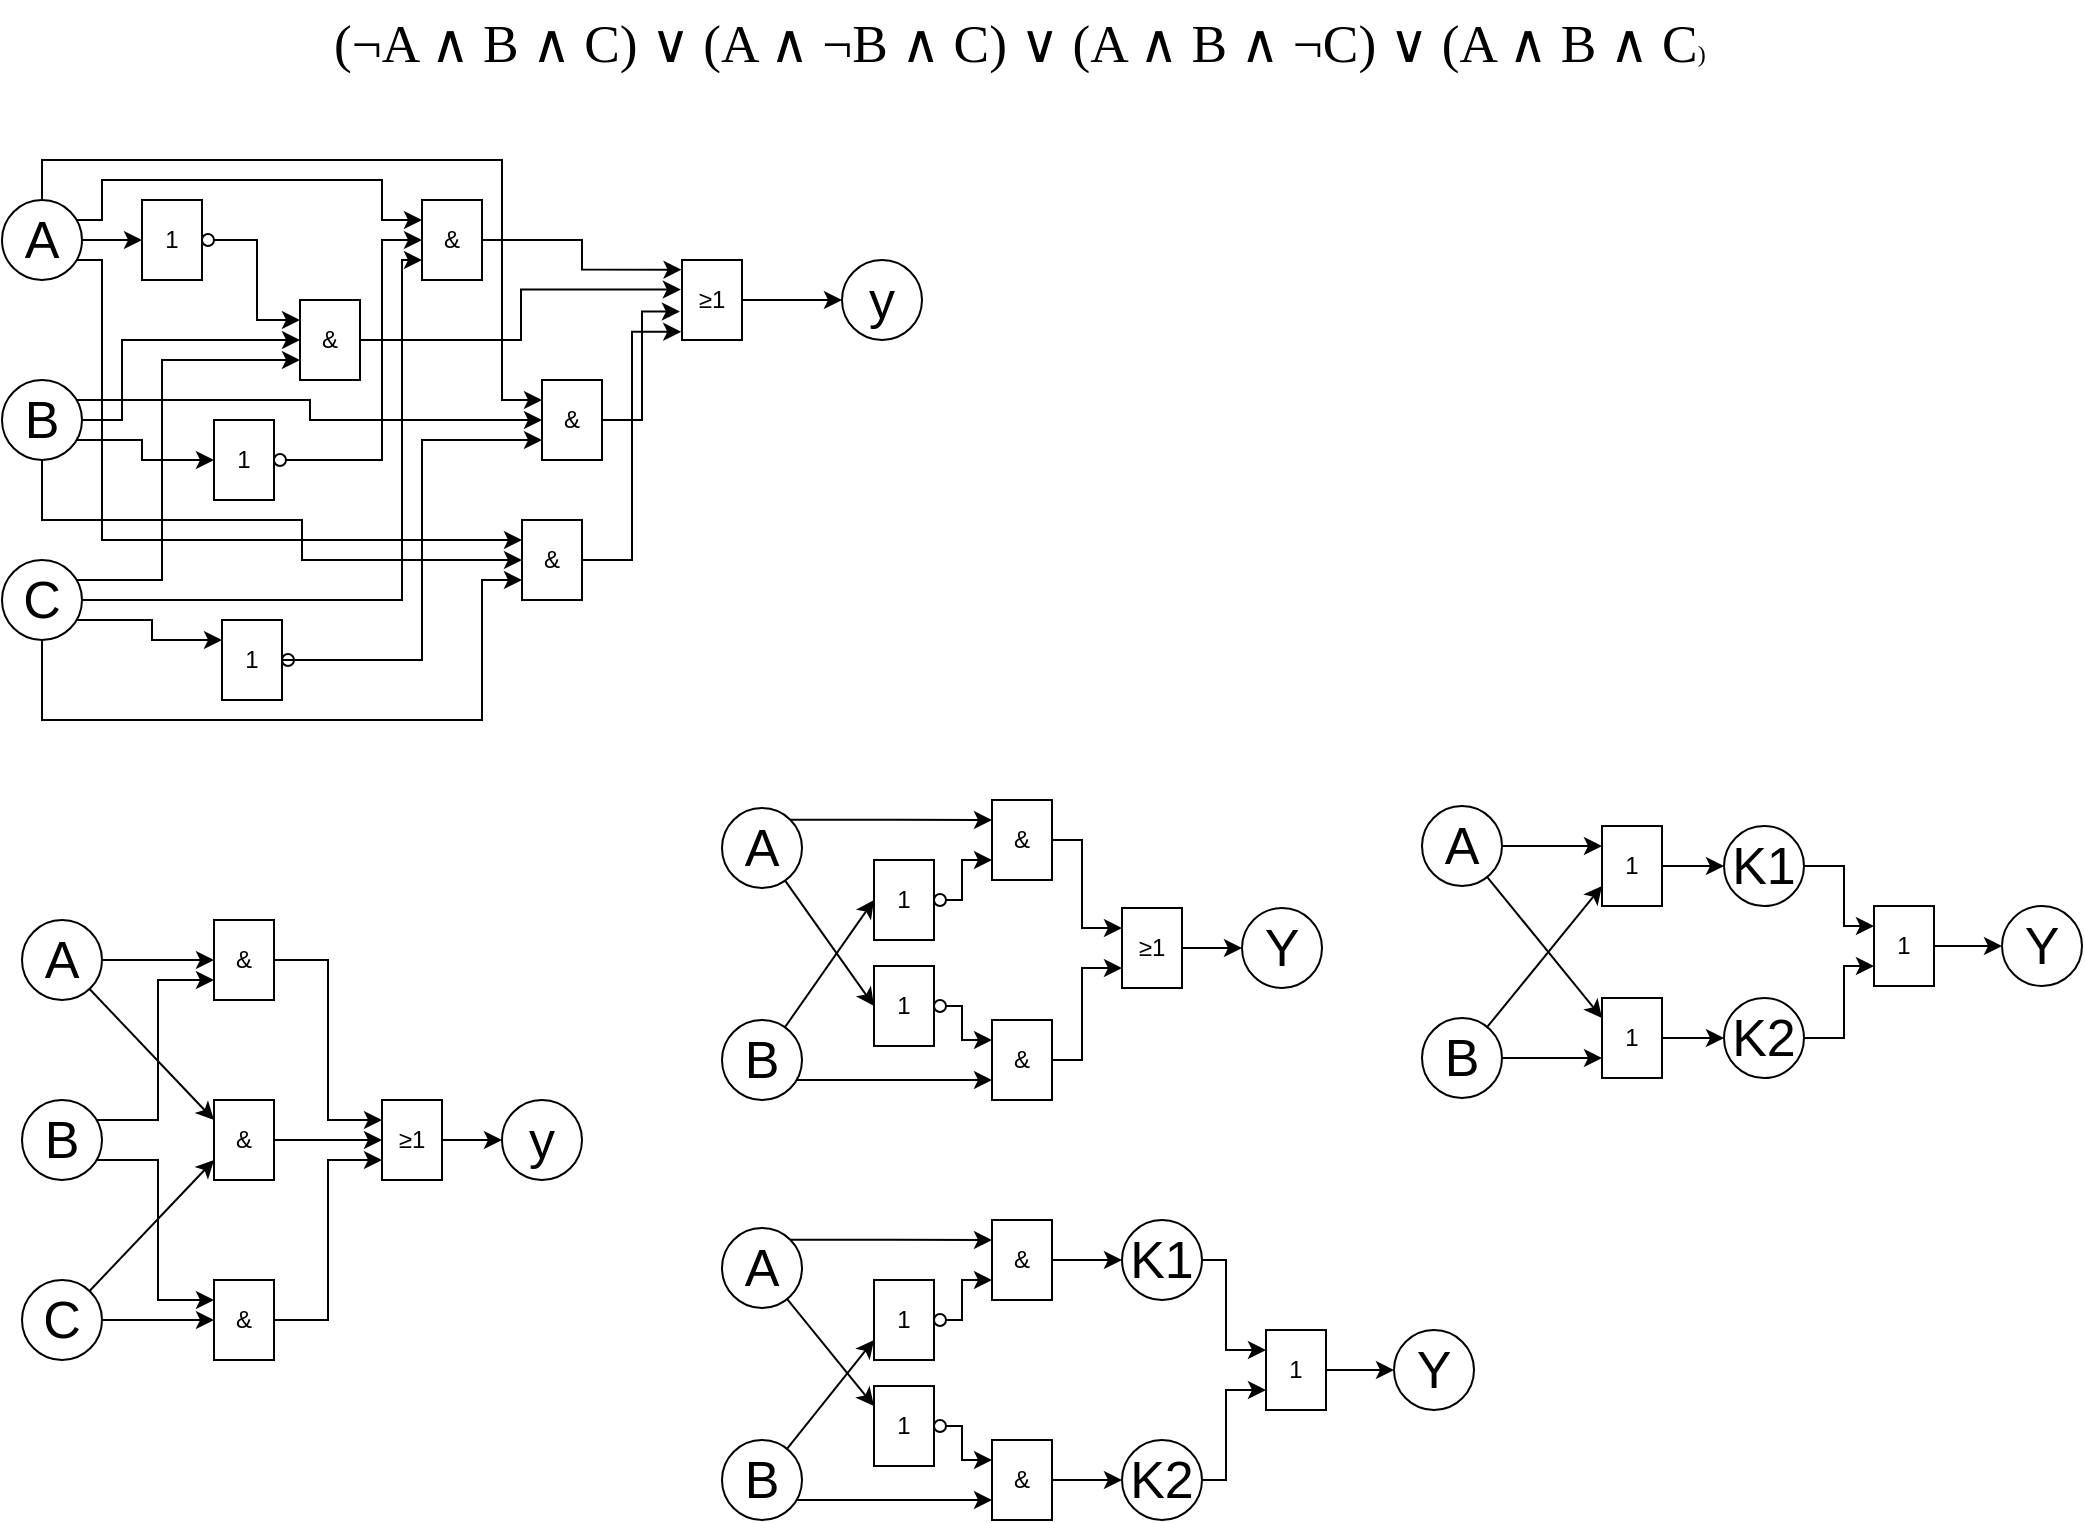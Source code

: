 <mxfile version="28.2.0">
  <diagram name="Seite-1" id="2gFYQ4MArk5PSCBcjxSI">
    <mxGraphModel dx="1253" dy="1586" grid="1" gridSize="10" guides="1" tooltips="1" connect="1" arrows="1" fold="1" page="1" pageScale="1" pageWidth="827" pageHeight="1169" math="0" shadow="0">
      <root>
        <mxCell id="0" />
        <mxCell id="1" parent="0" />
        <mxCell id="JOxrYH9VMVZD62wawOk7-1" value="&lt;p style=&quot;language:de;line-height:90%;margin-top:7.5pt;margin-bottom:0pt;&amp;lt;br/&amp;gt;margin-left:0in;text-indent:0in;text-align:center;direction:ltr;unicode-bidi:&amp;lt;br/&amp;gt;embed;mso-line-break-override:none;word-break:normal;punctuation-wrap:hanging&quot;&gt;&lt;span style=&quot;font-size:20.0pt;font-family:Calibri;mso-ascii-font-family:Calibri;&amp;lt;br/&amp;gt;mso-fareast-font-family:+mn-ea;mso-bidi-font-family:+mn-cs;mso-ascii-theme-font:&amp;lt;br/&amp;gt;minor-latin;mso-fareast-theme-font:minor-fareast;mso-bidi-theme-font:minor-bidi;&amp;lt;br/&amp;gt;color:black;mso-color-index:1;mso-font-kerning:12.0pt;language:de;font-weight:&amp;lt;br/&amp;gt;normal;mso-style-textfill-type:solid;mso-style-textfill-fill-themecolor:text1;&amp;lt;br/&amp;gt;mso-style-textfill-fill-color:black;mso-style-textfill-fill-alpha:100.0%&quot;&gt;(¬A ∧ B ∧ C) ∨ (A ∧ ¬B ∧ C) ∨ (A ∧ B ∧ ¬C) ∨ (A ∧ B ∧ C&lt;/span&gt;&lt;span style=&quot;font-family: Calibri; color: black; font-weight: normal;&quot;&gt;)&lt;/span&gt;&lt;/p&gt;" style="text;whiteSpace=wrap;html=1;" vertex="1" parent="1">
          <mxGeometry x="414" y="10" width="860" height="80" as="geometry" />
        </mxCell>
        <mxCell id="JOxrYH9VMVZD62wawOk7-15" style="edgeStyle=orthogonalEdgeStyle;rounded=0;orthogonalLoop=1;jettySize=auto;html=1;entryX=0;entryY=0.25;entryDx=0;entryDy=0;exitX=1;exitY=0.5;exitDx=0;exitDy=0;" edge="1" parent="1" source="JOxrYH9VMVZD62wawOk7-30" target="JOxrYH9VMVZD62wawOk7-10">
          <mxGeometry relative="1" as="geometry">
            <mxPoint x="366" y="160" as="sourcePoint" />
          </mxGeometry>
        </mxCell>
        <mxCell id="JOxrYH9VMVZD62wawOk7-55" style="edgeStyle=orthogonalEdgeStyle;rounded=0;orthogonalLoop=1;jettySize=auto;html=1;entryX=-0.008;entryY=0.121;entryDx=0;entryDy=0;entryPerimeter=0;" edge="1" parent="1" source="JOxrYH9VMVZD62wawOk7-17" target="JOxrYH9VMVZD62wawOk7-54">
          <mxGeometry relative="1" as="geometry" />
        </mxCell>
        <mxCell id="JOxrYH9VMVZD62wawOk7-17" value="&amp;amp;" style="rounded=0;whiteSpace=wrap;html=1;" vertex="1" parent="1">
          <mxGeometry x="460" y="110" width="30" height="40" as="geometry" />
        </mxCell>
        <mxCell id="JOxrYH9VMVZD62wawOk7-36" style="edgeStyle=orthogonalEdgeStyle;rounded=0;orthogonalLoop=1;jettySize=auto;html=1;entryX=0;entryY=0.5;entryDx=0;entryDy=0;" edge="1" parent="1" source="JOxrYH9VMVZD62wawOk7-25" target="JOxrYH9VMVZD62wawOk7-29">
          <mxGeometry relative="1" as="geometry" />
        </mxCell>
        <mxCell id="JOxrYH9VMVZD62wawOk7-37" style="edgeStyle=orthogonalEdgeStyle;rounded=0;orthogonalLoop=1;jettySize=auto;html=1;entryX=0;entryY=0.25;entryDx=0;entryDy=0;" edge="1" parent="1" source="JOxrYH9VMVZD62wawOk7-25" target="JOxrYH9VMVZD62wawOk7-17">
          <mxGeometry relative="1" as="geometry">
            <Array as="points">
              <mxPoint x="300" y="120" />
              <mxPoint x="300" y="100" />
              <mxPoint x="440" y="100" />
              <mxPoint x="440" y="120" />
            </Array>
          </mxGeometry>
        </mxCell>
        <mxCell id="JOxrYH9VMVZD62wawOk7-48" style="edgeStyle=orthogonalEdgeStyle;rounded=0;orthogonalLoop=1;jettySize=auto;html=1;entryX=0;entryY=0.25;entryDx=0;entryDy=0;" edge="1" parent="1" source="JOxrYH9VMVZD62wawOk7-25" target="JOxrYH9VMVZD62wawOk7-45">
          <mxGeometry relative="1" as="geometry">
            <Array as="points">
              <mxPoint x="270" y="90" />
              <mxPoint x="500" y="90" />
              <mxPoint x="500" y="210" />
            </Array>
          </mxGeometry>
        </mxCell>
        <mxCell id="JOxrYH9VMVZD62wawOk7-51" style="edgeStyle=orthogonalEdgeStyle;rounded=0;orthogonalLoop=1;jettySize=auto;html=1;entryX=0;entryY=0.25;entryDx=0;entryDy=0;" edge="1" parent="1" source="JOxrYH9VMVZD62wawOk7-25" target="JOxrYH9VMVZD62wawOk7-50">
          <mxGeometry relative="1" as="geometry">
            <Array as="points">
              <mxPoint x="300" y="140" />
              <mxPoint x="300" y="280" />
            </Array>
          </mxGeometry>
        </mxCell>
        <mxCell id="JOxrYH9VMVZD62wawOk7-25" value="A" style="ellipse;whiteSpace=wrap;html=1;aspect=fixed;fontSize=26;" vertex="1" parent="1">
          <mxGeometry x="250" y="110" width="40" height="40" as="geometry" />
        </mxCell>
        <mxCell id="JOxrYH9VMVZD62wawOk7-26" value="" style="edgeStyle=orthogonalEdgeStyle;rounded=0;orthogonalLoop=1;jettySize=auto;html=1;entryX=0;entryY=0.5;entryDx=0;entryDy=0;exitX=1;exitY=0.5;exitDx=0;exitDy=0;" edge="1" parent="1" source="JOxrYH9VMVZD62wawOk7-27" target="JOxrYH9VMVZD62wawOk7-10">
          <mxGeometry relative="1" as="geometry">
            <mxPoint x="320" y="260" as="sourcePoint" />
            <mxPoint x="480" y="170" as="targetPoint" />
            <Array as="points">
              <mxPoint x="310" y="220" />
              <mxPoint x="310" y="180" />
            </Array>
          </mxGeometry>
        </mxCell>
        <mxCell id="JOxrYH9VMVZD62wawOk7-57" style="edgeStyle=orthogonalEdgeStyle;rounded=0;orthogonalLoop=1;jettySize=auto;html=1;entryX=-0.019;entryY=0.369;entryDx=0;entryDy=0;entryPerimeter=0;" edge="1" parent="1" source="JOxrYH9VMVZD62wawOk7-10" target="JOxrYH9VMVZD62wawOk7-54">
          <mxGeometry relative="1" as="geometry" />
        </mxCell>
        <mxCell id="JOxrYH9VMVZD62wawOk7-10" value="&amp;amp;" style="rounded=0;whiteSpace=wrap;html=1;" vertex="1" parent="1">
          <mxGeometry x="399" y="160" width="30" height="40" as="geometry" />
        </mxCell>
        <mxCell id="JOxrYH9VMVZD62wawOk7-35" style="edgeStyle=orthogonalEdgeStyle;rounded=0;orthogonalLoop=1;jettySize=auto;html=1;entryX=0;entryY=0.5;entryDx=0;entryDy=0;" edge="1" parent="1" source="JOxrYH9VMVZD62wawOk7-27" target="JOxrYH9VMVZD62wawOk7-22">
          <mxGeometry relative="1" as="geometry">
            <Array as="points">
              <mxPoint x="320" y="230" />
              <mxPoint x="320" y="240" />
            </Array>
          </mxGeometry>
        </mxCell>
        <mxCell id="JOxrYH9VMVZD62wawOk7-27" value="B" style="ellipse;whiteSpace=wrap;html=1;aspect=fixed;fontSize=26;" vertex="1" parent="1">
          <mxGeometry x="250" y="200" width="40" height="40" as="geometry" />
        </mxCell>
        <mxCell id="JOxrYH9VMVZD62wawOk7-33" style="edgeStyle=orthogonalEdgeStyle;rounded=0;orthogonalLoop=1;jettySize=auto;html=1;entryX=0;entryY=0.75;entryDx=0;entryDy=0;" edge="1" parent="1" source="JOxrYH9VMVZD62wawOk7-28" target="JOxrYH9VMVZD62wawOk7-10">
          <mxGeometry relative="1" as="geometry">
            <Array as="points">
              <mxPoint x="330" y="300" />
              <mxPoint x="330" y="190" />
            </Array>
          </mxGeometry>
        </mxCell>
        <mxCell id="JOxrYH9VMVZD62wawOk7-39" style="edgeStyle=orthogonalEdgeStyle;rounded=0;orthogonalLoop=1;jettySize=auto;html=1;entryX=0;entryY=0.75;entryDx=0;entryDy=0;" edge="1" parent="1" source="JOxrYH9VMVZD62wawOk7-28" target="JOxrYH9VMVZD62wawOk7-17">
          <mxGeometry relative="1" as="geometry">
            <Array as="points">
              <mxPoint x="450" y="310" />
              <mxPoint x="450" y="140" />
            </Array>
          </mxGeometry>
        </mxCell>
        <mxCell id="JOxrYH9VMVZD62wawOk7-43" style="edgeStyle=orthogonalEdgeStyle;rounded=0;orthogonalLoop=1;jettySize=auto;html=1;entryX=0;entryY=0.25;entryDx=0;entryDy=0;" edge="1" parent="1" source="JOxrYH9VMVZD62wawOk7-28" target="JOxrYH9VMVZD62wawOk7-41">
          <mxGeometry relative="1" as="geometry">
            <Array as="points">
              <mxPoint x="325" y="320" />
              <mxPoint x="325" y="330" />
            </Array>
          </mxGeometry>
        </mxCell>
        <mxCell id="JOxrYH9VMVZD62wawOk7-28" value="C" style="ellipse;whiteSpace=wrap;html=1;aspect=fixed;fontSize=26;" vertex="1" parent="1">
          <mxGeometry x="250" y="290" width="40" height="40" as="geometry" />
        </mxCell>
        <mxCell id="JOxrYH9VMVZD62wawOk7-31" value="" style="group" vertex="1" connectable="0" parent="1">
          <mxGeometry x="320" y="110" width="36" height="40" as="geometry" />
        </mxCell>
        <mxCell id="JOxrYH9VMVZD62wawOk7-29" value="1" style="rounded=0;whiteSpace=wrap;html=1;" vertex="1" parent="JOxrYH9VMVZD62wawOk7-31">
          <mxGeometry width="30" height="40" as="geometry" />
        </mxCell>
        <mxCell id="JOxrYH9VMVZD62wawOk7-30" value="" style="ellipse;whiteSpace=wrap;html=1;aspect=fixed;" vertex="1" parent="JOxrYH9VMVZD62wawOk7-31">
          <mxGeometry x="30" y="17" width="6" height="6" as="geometry" />
        </mxCell>
        <mxCell id="JOxrYH9VMVZD62wawOk7-32" value="" style="group" vertex="1" connectable="0" parent="1">
          <mxGeometry x="356" y="220" width="36" height="40" as="geometry" />
        </mxCell>
        <mxCell id="JOxrYH9VMVZD62wawOk7-22" value="1" style="rounded=0;whiteSpace=wrap;html=1;" vertex="1" parent="JOxrYH9VMVZD62wawOk7-32">
          <mxGeometry width="30" height="40" as="geometry" />
        </mxCell>
        <mxCell id="JOxrYH9VMVZD62wawOk7-23" value="" style="ellipse;whiteSpace=wrap;html=1;aspect=fixed;" vertex="1" parent="JOxrYH9VMVZD62wawOk7-32">
          <mxGeometry x="30" y="17" width="6" height="6" as="geometry" />
        </mxCell>
        <mxCell id="JOxrYH9VMVZD62wawOk7-38" style="edgeStyle=orthogonalEdgeStyle;rounded=0;orthogonalLoop=1;jettySize=auto;html=1;entryX=0;entryY=0.5;entryDx=0;entryDy=0;" edge="1" parent="1" source="JOxrYH9VMVZD62wawOk7-23" target="JOxrYH9VMVZD62wawOk7-17">
          <mxGeometry relative="1" as="geometry">
            <Array as="points">
              <mxPoint x="440" y="240" />
              <mxPoint x="440" y="130" />
            </Array>
          </mxGeometry>
        </mxCell>
        <mxCell id="JOxrYH9VMVZD62wawOk7-40" value="" style="group" vertex="1" connectable="0" parent="1">
          <mxGeometry x="360" y="320" width="36" height="40" as="geometry" />
        </mxCell>
        <mxCell id="JOxrYH9VMVZD62wawOk7-41" value="1" style="rounded=0;whiteSpace=wrap;html=1;" vertex="1" parent="JOxrYH9VMVZD62wawOk7-40">
          <mxGeometry width="30" height="40" as="geometry" />
        </mxCell>
        <mxCell id="JOxrYH9VMVZD62wawOk7-42" value="" style="ellipse;whiteSpace=wrap;html=1;aspect=fixed;" vertex="1" parent="JOxrYH9VMVZD62wawOk7-40">
          <mxGeometry x="30" y="17" width="6" height="6" as="geometry" />
        </mxCell>
        <mxCell id="JOxrYH9VMVZD62wawOk7-56" style="edgeStyle=orthogonalEdgeStyle;rounded=0;orthogonalLoop=1;jettySize=auto;html=1;entryX=-0.035;entryY=0.645;entryDx=0;entryDy=0;entryPerimeter=0;" edge="1" parent="1" source="JOxrYH9VMVZD62wawOk7-45" target="JOxrYH9VMVZD62wawOk7-54">
          <mxGeometry relative="1" as="geometry" />
        </mxCell>
        <mxCell id="JOxrYH9VMVZD62wawOk7-45" value="&amp;amp;" style="rounded=0;whiteSpace=wrap;html=1;" vertex="1" parent="1">
          <mxGeometry x="520" y="200" width="30" height="40" as="geometry" />
        </mxCell>
        <mxCell id="JOxrYH9VMVZD62wawOk7-46" style="edgeStyle=orthogonalEdgeStyle;rounded=0;orthogonalLoop=1;jettySize=auto;html=1;entryX=0;entryY=0.75;entryDx=0;entryDy=0;" edge="1" parent="1" source="JOxrYH9VMVZD62wawOk7-41" target="JOxrYH9VMVZD62wawOk7-45">
          <mxGeometry relative="1" as="geometry">
            <Array as="points">
              <mxPoint x="460" y="340" />
              <mxPoint x="460" y="230" />
            </Array>
          </mxGeometry>
        </mxCell>
        <mxCell id="JOxrYH9VMVZD62wawOk7-49" style="edgeStyle=orthogonalEdgeStyle;rounded=0;orthogonalLoop=1;jettySize=auto;html=1;entryX=0;entryY=0.5;entryDx=0;entryDy=0;" edge="1" parent="1" source="JOxrYH9VMVZD62wawOk7-27" target="JOxrYH9VMVZD62wawOk7-45">
          <mxGeometry relative="1" as="geometry">
            <Array as="points">
              <mxPoint x="404" y="210" />
              <mxPoint x="404" y="220" />
            </Array>
          </mxGeometry>
        </mxCell>
        <mxCell id="JOxrYH9VMVZD62wawOk7-50" value="&amp;amp;" style="rounded=0;whiteSpace=wrap;html=1;" vertex="1" parent="1">
          <mxGeometry x="510" y="270" width="30" height="40" as="geometry" />
        </mxCell>
        <mxCell id="JOxrYH9VMVZD62wawOk7-52" style="edgeStyle=orthogonalEdgeStyle;rounded=0;orthogonalLoop=1;jettySize=auto;html=1;entryX=0;entryY=0.5;entryDx=0;entryDy=0;" edge="1" parent="1" source="JOxrYH9VMVZD62wawOk7-27" target="JOxrYH9VMVZD62wawOk7-50">
          <mxGeometry relative="1" as="geometry">
            <Array as="points">
              <mxPoint x="270" y="270" />
              <mxPoint x="400" y="270" />
              <mxPoint x="400" y="290" />
            </Array>
          </mxGeometry>
        </mxCell>
        <mxCell id="JOxrYH9VMVZD62wawOk7-53" style="edgeStyle=orthogonalEdgeStyle;rounded=0;orthogonalLoop=1;jettySize=auto;html=1;entryX=0;entryY=0.75;entryDx=0;entryDy=0;" edge="1" parent="1" source="JOxrYH9VMVZD62wawOk7-28" target="JOxrYH9VMVZD62wawOk7-50">
          <mxGeometry relative="1" as="geometry">
            <mxPoint x="480" y="300" as="targetPoint" />
            <Array as="points">
              <mxPoint x="270" y="370" />
              <mxPoint x="490" y="370" />
              <mxPoint x="490" y="300" />
            </Array>
          </mxGeometry>
        </mxCell>
        <mxCell id="JOxrYH9VMVZD62wawOk7-60" style="edgeStyle=orthogonalEdgeStyle;rounded=0;orthogonalLoop=1;jettySize=auto;html=1;entryX=0;entryY=0.5;entryDx=0;entryDy=0;" edge="1" parent="1" source="JOxrYH9VMVZD62wawOk7-54" target="JOxrYH9VMVZD62wawOk7-59">
          <mxGeometry relative="1" as="geometry" />
        </mxCell>
        <mxCell id="JOxrYH9VMVZD62wawOk7-54" value="&lt;font face=&quot;Helvetica&quot;&gt;&lt;font&gt;&lt;span style=&quot;color: black; font-weight: normal;&quot;&gt;≥1&lt;/span&gt;&lt;/font&gt;&lt;/font&gt;" style="rounded=0;whiteSpace=wrap;html=1;" vertex="1" parent="1">
          <mxGeometry x="590" y="140" width="30" height="40" as="geometry" />
        </mxCell>
        <mxCell id="JOxrYH9VMVZD62wawOk7-58" style="edgeStyle=orthogonalEdgeStyle;rounded=0;orthogonalLoop=1;jettySize=auto;html=1;entryX=-0.013;entryY=0.897;entryDx=0;entryDy=0;entryPerimeter=0;" edge="1" parent="1" source="JOxrYH9VMVZD62wawOk7-50" target="JOxrYH9VMVZD62wawOk7-54">
          <mxGeometry relative="1" as="geometry" />
        </mxCell>
        <mxCell id="JOxrYH9VMVZD62wawOk7-59" value="y" style="ellipse;whiteSpace=wrap;html=1;aspect=fixed;fontSize=26;" vertex="1" parent="1">
          <mxGeometry x="670" y="140" width="40" height="40" as="geometry" />
        </mxCell>
        <mxCell id="JOxrYH9VMVZD62wawOk7-68" style="edgeStyle=orthogonalEdgeStyle;rounded=0;orthogonalLoop=1;jettySize=auto;html=1;entryX=0;entryY=0.5;entryDx=0;entryDy=0;exitX=1;exitY=0.5;exitDx=0;exitDy=0;" edge="1" parent="1" source="JOxrYH9VMVZD62wawOk7-61" target="JOxrYH9VMVZD62wawOk7-64">
          <mxGeometry relative="1" as="geometry" />
        </mxCell>
        <mxCell id="JOxrYH9VMVZD62wawOk7-73" style="rounded=0;orthogonalLoop=1;jettySize=auto;html=1;entryX=0;entryY=0.25;entryDx=0;entryDy=0;" edge="1" parent="1" source="JOxrYH9VMVZD62wawOk7-61" target="JOxrYH9VMVZD62wawOk7-65">
          <mxGeometry relative="1" as="geometry" />
        </mxCell>
        <mxCell id="JOxrYH9VMVZD62wawOk7-61" value="A" style="ellipse;whiteSpace=wrap;html=1;aspect=fixed;fontSize=26;" vertex="1" parent="1">
          <mxGeometry x="260" y="470" width="40" height="40" as="geometry" />
        </mxCell>
        <mxCell id="JOxrYH9VMVZD62wawOk7-69" style="edgeStyle=orthogonalEdgeStyle;rounded=0;orthogonalLoop=1;jettySize=auto;html=1;entryX=0;entryY=0.75;entryDx=0;entryDy=0;" edge="1" parent="1" source="JOxrYH9VMVZD62wawOk7-62" target="JOxrYH9VMVZD62wawOk7-64">
          <mxGeometry relative="1" as="geometry">
            <Array as="points">
              <mxPoint x="328" y="570" />
              <mxPoint x="328" y="500" />
            </Array>
          </mxGeometry>
        </mxCell>
        <mxCell id="JOxrYH9VMVZD62wawOk7-75" style="edgeStyle=orthogonalEdgeStyle;rounded=0;orthogonalLoop=1;jettySize=auto;html=1;entryX=0;entryY=0.25;entryDx=0;entryDy=0;" edge="1" parent="1" source="JOxrYH9VMVZD62wawOk7-62" target="JOxrYH9VMVZD62wawOk7-66">
          <mxGeometry relative="1" as="geometry">
            <Array as="points">
              <mxPoint x="328" y="590" />
              <mxPoint x="328" y="660" />
            </Array>
          </mxGeometry>
        </mxCell>
        <mxCell id="JOxrYH9VMVZD62wawOk7-62" value="B" style="ellipse;whiteSpace=wrap;html=1;aspect=fixed;fontSize=26;" vertex="1" parent="1">
          <mxGeometry x="260" y="560" width="40" height="40" as="geometry" />
        </mxCell>
        <mxCell id="JOxrYH9VMVZD62wawOk7-72" style="rounded=0;orthogonalLoop=1;jettySize=auto;html=1;entryX=0;entryY=0.75;entryDx=0;entryDy=0;" edge="1" parent="1" source="JOxrYH9VMVZD62wawOk7-63" target="JOxrYH9VMVZD62wawOk7-65">
          <mxGeometry relative="1" as="geometry" />
        </mxCell>
        <mxCell id="JOxrYH9VMVZD62wawOk7-74" style="edgeStyle=orthogonalEdgeStyle;rounded=0;orthogonalLoop=1;jettySize=auto;html=1;entryX=0;entryY=0.5;entryDx=0;entryDy=0;" edge="1" parent="1" source="JOxrYH9VMVZD62wawOk7-63" target="JOxrYH9VMVZD62wawOk7-66">
          <mxGeometry relative="1" as="geometry" />
        </mxCell>
        <mxCell id="JOxrYH9VMVZD62wawOk7-63" value="C" style="ellipse;whiteSpace=wrap;html=1;aspect=fixed;fontSize=26;" vertex="1" parent="1">
          <mxGeometry x="260" y="650" width="40" height="40" as="geometry" />
        </mxCell>
        <mxCell id="JOxrYH9VMVZD62wawOk7-76" style="edgeStyle=orthogonalEdgeStyle;rounded=0;orthogonalLoop=1;jettySize=auto;html=1;entryX=0;entryY=0.25;entryDx=0;entryDy=0;" edge="1" parent="1" source="JOxrYH9VMVZD62wawOk7-64" target="JOxrYH9VMVZD62wawOk7-67">
          <mxGeometry relative="1" as="geometry" />
        </mxCell>
        <mxCell id="JOxrYH9VMVZD62wawOk7-64" value="&amp;amp;" style="rounded=0;whiteSpace=wrap;html=1;" vertex="1" parent="1">
          <mxGeometry x="356" y="470" width="30" height="40" as="geometry" />
        </mxCell>
        <mxCell id="JOxrYH9VMVZD62wawOk7-77" style="edgeStyle=orthogonalEdgeStyle;rounded=0;orthogonalLoop=1;jettySize=auto;html=1;entryX=0;entryY=0.5;entryDx=0;entryDy=0;" edge="1" parent="1" source="JOxrYH9VMVZD62wawOk7-65" target="JOxrYH9VMVZD62wawOk7-67">
          <mxGeometry relative="1" as="geometry" />
        </mxCell>
        <mxCell id="JOxrYH9VMVZD62wawOk7-65" value="&amp;amp;" style="rounded=0;whiteSpace=wrap;html=1;" vertex="1" parent="1">
          <mxGeometry x="356" y="560" width="30" height="40" as="geometry" />
        </mxCell>
        <mxCell id="JOxrYH9VMVZD62wawOk7-78" style="edgeStyle=orthogonalEdgeStyle;rounded=0;orthogonalLoop=1;jettySize=auto;html=1;entryX=0;entryY=0.75;entryDx=0;entryDy=0;" edge="1" parent="1" source="JOxrYH9VMVZD62wawOk7-66" target="JOxrYH9VMVZD62wawOk7-67">
          <mxGeometry relative="1" as="geometry" />
        </mxCell>
        <mxCell id="JOxrYH9VMVZD62wawOk7-66" value="&amp;amp;" style="rounded=0;whiteSpace=wrap;html=1;" vertex="1" parent="1">
          <mxGeometry x="356" y="650" width="30" height="40" as="geometry" />
        </mxCell>
        <mxCell id="JOxrYH9VMVZD62wawOk7-80" value="" style="edgeStyle=orthogonalEdgeStyle;rounded=0;orthogonalLoop=1;jettySize=auto;html=1;" edge="1" parent="1" source="JOxrYH9VMVZD62wawOk7-67" target="JOxrYH9VMVZD62wawOk7-79">
          <mxGeometry relative="1" as="geometry" />
        </mxCell>
        <mxCell id="JOxrYH9VMVZD62wawOk7-67" value="&lt;font face=&quot;Helvetica&quot;&gt;&lt;font&gt;&lt;span style=&quot;color: black; font-weight: normal;&quot;&gt;≥1&lt;/span&gt;&lt;/font&gt;&lt;/font&gt;" style="rounded=0;whiteSpace=wrap;html=1;" vertex="1" parent="1">
          <mxGeometry x="440" y="560" width="30" height="40" as="geometry" />
        </mxCell>
        <mxCell id="JOxrYH9VMVZD62wawOk7-79" value="y" style="ellipse;whiteSpace=wrap;html=1;aspect=fixed;fontSize=26;" vertex="1" parent="1">
          <mxGeometry x="500" y="560" width="40" height="40" as="geometry" />
        </mxCell>
        <mxCell id="JOxrYH9VMVZD62wawOk7-81" style="edgeStyle=orthogonalEdgeStyle;rounded=0;orthogonalLoop=1;jettySize=auto;html=1;entryX=0;entryY=0.25;entryDx=0;entryDy=0;exitX=1;exitY=0;exitDx=0;exitDy=0;" edge="1" parent="1" source="JOxrYH9VMVZD62wawOk7-83" target="JOxrYH9VMVZD62wawOk7-95">
          <mxGeometry relative="1" as="geometry" />
        </mxCell>
        <mxCell id="JOxrYH9VMVZD62wawOk7-82" style="rounded=0;orthogonalLoop=1;jettySize=auto;html=1;entryX=0;entryY=0.5;entryDx=0;entryDy=0;" edge="1" parent="1" source="JOxrYH9VMVZD62wawOk7-83" target="JOxrYH9VMVZD62wawOk7-89">
          <mxGeometry relative="1" as="geometry">
            <mxPoint x="690" y="520" as="targetPoint" />
          </mxGeometry>
        </mxCell>
        <mxCell id="JOxrYH9VMVZD62wawOk7-83" value="A" style="ellipse;whiteSpace=wrap;html=1;aspect=fixed;fontSize=26;" vertex="1" parent="1">
          <mxGeometry x="610" y="414" width="40" height="40" as="geometry" />
        </mxCell>
        <mxCell id="JOxrYH9VMVZD62wawOk7-84" style="rounded=0;orthogonalLoop=1;jettySize=auto;html=1;entryX=0;entryY=0.5;entryDx=0;entryDy=0;" edge="1" parent="1" source="JOxrYH9VMVZD62wawOk7-86" target="JOxrYH9VMVZD62wawOk7-92">
          <mxGeometry relative="1" as="geometry" />
        </mxCell>
        <mxCell id="JOxrYH9VMVZD62wawOk7-85" style="edgeStyle=orthogonalEdgeStyle;rounded=0;orthogonalLoop=1;jettySize=auto;html=1;entryX=0;entryY=0.75;entryDx=0;entryDy=0;" edge="1" parent="1" source="JOxrYH9VMVZD62wawOk7-86" target="JOxrYH9VMVZD62wawOk7-100">
          <mxGeometry relative="1" as="geometry">
            <Array as="points">
              <mxPoint x="670" y="550" />
              <mxPoint x="670" y="550" />
            </Array>
          </mxGeometry>
        </mxCell>
        <mxCell id="JOxrYH9VMVZD62wawOk7-86" value="B" style="ellipse;whiteSpace=wrap;html=1;aspect=fixed;fontSize=26;" vertex="1" parent="1">
          <mxGeometry x="610" y="520" width="40" height="40" as="geometry" />
        </mxCell>
        <mxCell id="JOxrYH9VMVZD62wawOk7-87" value="Y" style="ellipse;whiteSpace=wrap;html=1;aspect=fixed;fontSize=26;" vertex="1" parent="1">
          <mxGeometry x="870" y="464" width="40" height="40" as="geometry" />
        </mxCell>
        <mxCell id="JOxrYH9VMVZD62wawOk7-88" value="" style="group" vertex="1" connectable="0" parent="1">
          <mxGeometry x="686" y="493" width="36" height="40" as="geometry" />
        </mxCell>
        <mxCell id="JOxrYH9VMVZD62wawOk7-89" value="1" style="rounded=0;whiteSpace=wrap;html=1;" vertex="1" parent="JOxrYH9VMVZD62wawOk7-88">
          <mxGeometry width="30" height="40" as="geometry" />
        </mxCell>
        <mxCell id="JOxrYH9VMVZD62wawOk7-90" value="" style="ellipse;whiteSpace=wrap;html=1;aspect=fixed;" vertex="1" parent="JOxrYH9VMVZD62wawOk7-88">
          <mxGeometry x="30" y="17" width="6" height="6" as="geometry" />
        </mxCell>
        <mxCell id="JOxrYH9VMVZD62wawOk7-91" value="" style="group" vertex="1" connectable="0" parent="1">
          <mxGeometry x="686" y="440" width="36" height="40" as="geometry" />
        </mxCell>
        <mxCell id="JOxrYH9VMVZD62wawOk7-92" value="1" style="rounded=0;whiteSpace=wrap;html=1;" vertex="1" parent="JOxrYH9VMVZD62wawOk7-91">
          <mxGeometry width="30" height="40" as="geometry" />
        </mxCell>
        <mxCell id="JOxrYH9VMVZD62wawOk7-93" value="" style="ellipse;whiteSpace=wrap;html=1;aspect=fixed;" vertex="1" parent="JOxrYH9VMVZD62wawOk7-91">
          <mxGeometry x="30" y="17" width="6" height="6" as="geometry" />
        </mxCell>
        <mxCell id="JOxrYH9VMVZD62wawOk7-94" style="edgeStyle=orthogonalEdgeStyle;rounded=0;orthogonalLoop=1;jettySize=auto;html=1;entryX=0;entryY=0.25;entryDx=0;entryDy=0;" edge="1" parent="1" source="JOxrYH9VMVZD62wawOk7-95" target="JOxrYH9VMVZD62wawOk7-98">
          <mxGeometry relative="1" as="geometry">
            <Array as="points">
              <mxPoint x="790" y="430" />
              <mxPoint x="790" y="474" />
            </Array>
          </mxGeometry>
        </mxCell>
        <mxCell id="JOxrYH9VMVZD62wawOk7-95" value="&amp;amp;" style="rounded=0;whiteSpace=wrap;html=1;" vertex="1" parent="1">
          <mxGeometry x="745" y="410" width="30" height="40" as="geometry" />
        </mxCell>
        <mxCell id="JOxrYH9VMVZD62wawOk7-96" style="edgeStyle=orthogonalEdgeStyle;rounded=0;orthogonalLoop=1;jettySize=auto;html=1;exitX=1;exitY=0.5;exitDx=0;exitDy=0;entryX=0;entryY=0.75;entryDx=0;entryDy=0;" edge="1" parent="1" source="JOxrYH9VMVZD62wawOk7-93" target="JOxrYH9VMVZD62wawOk7-95">
          <mxGeometry relative="1" as="geometry">
            <mxPoint x="720" y="460" as="sourcePoint" />
            <mxPoint x="730" y="440" as="targetPoint" />
            <Array as="points">
              <mxPoint x="730" y="460" />
              <mxPoint x="730" y="440" />
            </Array>
          </mxGeometry>
        </mxCell>
        <mxCell id="JOxrYH9VMVZD62wawOk7-97" value="" style="edgeStyle=orthogonalEdgeStyle;rounded=0;orthogonalLoop=1;jettySize=auto;html=1;" edge="1" parent="1" source="JOxrYH9VMVZD62wawOk7-98" target="JOxrYH9VMVZD62wawOk7-87">
          <mxGeometry relative="1" as="geometry" />
        </mxCell>
        <mxCell id="JOxrYH9VMVZD62wawOk7-98" value="&lt;font face=&quot;Helvetica&quot;&gt;&lt;font&gt;&lt;span style=&quot;color: black; font-weight: normal;&quot;&gt;≥1&lt;/span&gt;&lt;/font&gt;&lt;/font&gt;" style="rounded=0;whiteSpace=wrap;html=1;" vertex="1" parent="1">
          <mxGeometry x="810" y="464" width="30" height="40" as="geometry" />
        </mxCell>
        <mxCell id="JOxrYH9VMVZD62wawOk7-99" style="edgeStyle=orthogonalEdgeStyle;rounded=0;orthogonalLoop=1;jettySize=auto;html=1;entryX=0;entryY=0.75;entryDx=0;entryDy=0;" edge="1" parent="1" source="JOxrYH9VMVZD62wawOk7-100" target="JOxrYH9VMVZD62wawOk7-98">
          <mxGeometry relative="1" as="geometry">
            <Array as="points">
              <mxPoint x="790" y="540" />
              <mxPoint x="790" y="494" />
            </Array>
          </mxGeometry>
        </mxCell>
        <mxCell id="JOxrYH9VMVZD62wawOk7-100" value="&amp;amp;" style="rounded=0;whiteSpace=wrap;html=1;" vertex="1" parent="1">
          <mxGeometry x="745" y="520" width="30" height="40" as="geometry" />
        </mxCell>
        <mxCell id="JOxrYH9VMVZD62wawOk7-101" style="edgeStyle=orthogonalEdgeStyle;rounded=0;orthogonalLoop=1;jettySize=auto;html=1;entryX=0;entryY=0.25;entryDx=0;entryDy=0;exitX=1;exitY=0.5;exitDx=0;exitDy=0;" edge="1" parent="1" source="JOxrYH9VMVZD62wawOk7-90" target="JOxrYH9VMVZD62wawOk7-100">
          <mxGeometry relative="1" as="geometry">
            <Array as="points">
              <mxPoint x="730" y="513" />
              <mxPoint x="730" y="530" />
            </Array>
          </mxGeometry>
        </mxCell>
        <mxCell id="JOxrYH9VMVZD62wawOk7-102" style="edgeStyle=orthogonalEdgeStyle;rounded=0;orthogonalLoop=1;jettySize=auto;html=1;entryX=0;entryY=0.25;entryDx=0;entryDy=0;exitX=1;exitY=0;exitDx=0;exitDy=0;" edge="1" parent="1" source="JOxrYH9VMVZD62wawOk7-104" target="JOxrYH9VMVZD62wawOk7-115">
          <mxGeometry relative="1" as="geometry" />
        </mxCell>
        <mxCell id="JOxrYH9VMVZD62wawOk7-103" style="rounded=0;orthogonalLoop=1;jettySize=auto;html=1;entryX=0;entryY=0.25;entryDx=0;entryDy=0;" edge="1" parent="1" source="JOxrYH9VMVZD62wawOk7-104" target="JOxrYH9VMVZD62wawOk7-109">
          <mxGeometry relative="1" as="geometry" />
        </mxCell>
        <mxCell id="JOxrYH9VMVZD62wawOk7-104" value="A" style="ellipse;whiteSpace=wrap;html=1;aspect=fixed;fontSize=26;" vertex="1" parent="1">
          <mxGeometry x="610" y="624" width="40" height="40" as="geometry" />
        </mxCell>
        <mxCell id="JOxrYH9VMVZD62wawOk7-105" style="rounded=0;orthogonalLoop=1;jettySize=auto;html=1;entryX=0;entryY=0.75;entryDx=0;entryDy=0;" edge="1" parent="1" source="JOxrYH9VMVZD62wawOk7-107" target="JOxrYH9VMVZD62wawOk7-112">
          <mxGeometry relative="1" as="geometry" />
        </mxCell>
        <mxCell id="JOxrYH9VMVZD62wawOk7-106" style="edgeStyle=orthogonalEdgeStyle;rounded=0;orthogonalLoop=1;jettySize=auto;html=1;entryX=0;entryY=0.75;entryDx=0;entryDy=0;" edge="1" parent="1" source="JOxrYH9VMVZD62wawOk7-107" target="JOxrYH9VMVZD62wawOk7-118">
          <mxGeometry relative="1" as="geometry">
            <Array as="points">
              <mxPoint x="670" y="760" />
              <mxPoint x="670" y="760" />
            </Array>
          </mxGeometry>
        </mxCell>
        <mxCell id="JOxrYH9VMVZD62wawOk7-107" value="B" style="ellipse;whiteSpace=wrap;html=1;aspect=fixed;fontSize=26;" vertex="1" parent="1">
          <mxGeometry x="610" y="730" width="40" height="40" as="geometry" />
        </mxCell>
        <mxCell id="JOxrYH9VMVZD62wawOk7-108" value="" style="group" vertex="1" connectable="0" parent="1">
          <mxGeometry x="686" y="703" width="36" height="40" as="geometry" />
        </mxCell>
        <mxCell id="JOxrYH9VMVZD62wawOk7-109" value="1" style="rounded=0;whiteSpace=wrap;html=1;" vertex="1" parent="JOxrYH9VMVZD62wawOk7-108">
          <mxGeometry width="30" height="40" as="geometry" />
        </mxCell>
        <mxCell id="JOxrYH9VMVZD62wawOk7-110" value="" style="ellipse;whiteSpace=wrap;html=1;aspect=fixed;" vertex="1" parent="JOxrYH9VMVZD62wawOk7-108">
          <mxGeometry x="30" y="17" width="6" height="6" as="geometry" />
        </mxCell>
        <mxCell id="JOxrYH9VMVZD62wawOk7-111" value="" style="group" vertex="1" connectable="0" parent="1">
          <mxGeometry x="686" y="650" width="36" height="40" as="geometry" />
        </mxCell>
        <mxCell id="JOxrYH9VMVZD62wawOk7-112" value="1" style="rounded=0;whiteSpace=wrap;html=1;" vertex="1" parent="JOxrYH9VMVZD62wawOk7-111">
          <mxGeometry width="30" height="40" as="geometry" />
        </mxCell>
        <mxCell id="JOxrYH9VMVZD62wawOk7-113" value="" style="ellipse;whiteSpace=wrap;html=1;aspect=fixed;" vertex="1" parent="JOxrYH9VMVZD62wawOk7-111">
          <mxGeometry x="30" y="17" width="6" height="6" as="geometry" />
        </mxCell>
        <mxCell id="JOxrYH9VMVZD62wawOk7-114" style="edgeStyle=orthogonalEdgeStyle;rounded=0;orthogonalLoop=1;jettySize=auto;html=1;entryX=0;entryY=0.5;entryDx=0;entryDy=0;" edge="1" parent="1" source="JOxrYH9VMVZD62wawOk7-115" target="JOxrYH9VMVZD62wawOk7-121">
          <mxGeometry relative="1" as="geometry" />
        </mxCell>
        <mxCell id="JOxrYH9VMVZD62wawOk7-115" value="&amp;amp;" style="rounded=0;whiteSpace=wrap;html=1;" vertex="1" parent="1">
          <mxGeometry x="745" y="620" width="30" height="40" as="geometry" />
        </mxCell>
        <mxCell id="JOxrYH9VMVZD62wawOk7-116" style="edgeStyle=orthogonalEdgeStyle;rounded=0;orthogonalLoop=1;jettySize=auto;html=1;exitX=1;exitY=0.5;exitDx=0;exitDy=0;entryX=0;entryY=0.75;entryDx=0;entryDy=0;" edge="1" parent="1" source="JOxrYH9VMVZD62wawOk7-113" target="JOxrYH9VMVZD62wawOk7-115">
          <mxGeometry relative="1" as="geometry">
            <mxPoint x="720" y="670" as="sourcePoint" />
            <mxPoint x="730" y="650" as="targetPoint" />
            <Array as="points">
              <mxPoint x="730" y="670" />
              <mxPoint x="730" y="650" />
            </Array>
          </mxGeometry>
        </mxCell>
        <mxCell id="JOxrYH9VMVZD62wawOk7-117" style="edgeStyle=orthogonalEdgeStyle;rounded=0;orthogonalLoop=1;jettySize=auto;html=1;entryX=0;entryY=0.5;entryDx=0;entryDy=0;" edge="1" parent="1" source="JOxrYH9VMVZD62wawOk7-118" target="JOxrYH9VMVZD62wawOk7-123">
          <mxGeometry relative="1" as="geometry" />
        </mxCell>
        <mxCell id="JOxrYH9VMVZD62wawOk7-118" value="&amp;amp;" style="rounded=0;whiteSpace=wrap;html=1;" vertex="1" parent="1">
          <mxGeometry x="745" y="730" width="30" height="40" as="geometry" />
        </mxCell>
        <mxCell id="JOxrYH9VMVZD62wawOk7-119" style="edgeStyle=orthogonalEdgeStyle;rounded=0;orthogonalLoop=1;jettySize=auto;html=1;entryX=0;entryY=0.25;entryDx=0;entryDy=0;exitX=1;exitY=0.5;exitDx=0;exitDy=0;" edge="1" parent="1" source="JOxrYH9VMVZD62wawOk7-110" target="JOxrYH9VMVZD62wawOk7-118">
          <mxGeometry relative="1" as="geometry">
            <Array as="points">
              <mxPoint x="730" y="723" />
              <mxPoint x="730" y="740" />
            </Array>
          </mxGeometry>
        </mxCell>
        <mxCell id="JOxrYH9VMVZD62wawOk7-120" style="edgeStyle=orthogonalEdgeStyle;rounded=0;orthogonalLoop=1;jettySize=auto;html=1;entryX=0;entryY=0.25;entryDx=0;entryDy=0;" edge="1" parent="1" source="JOxrYH9VMVZD62wawOk7-121" target="JOxrYH9VMVZD62wawOk7-142">
          <mxGeometry relative="1" as="geometry">
            <Array as="points">
              <mxPoint x="862" y="640" />
              <mxPoint x="862" y="685" />
            </Array>
          </mxGeometry>
        </mxCell>
        <mxCell id="JOxrYH9VMVZD62wawOk7-121" value="K1" style="ellipse;whiteSpace=wrap;html=1;aspect=fixed;fontSize=26;" vertex="1" parent="1">
          <mxGeometry x="810" y="620" width="40" height="40" as="geometry" />
        </mxCell>
        <mxCell id="JOxrYH9VMVZD62wawOk7-122" style="edgeStyle=orthogonalEdgeStyle;rounded=0;orthogonalLoop=1;jettySize=auto;html=1;entryX=0;entryY=0.75;entryDx=0;entryDy=0;" edge="1" parent="1" source="JOxrYH9VMVZD62wawOk7-123" target="JOxrYH9VMVZD62wawOk7-142">
          <mxGeometry relative="1" as="geometry">
            <Array as="points">
              <mxPoint x="862" y="750" />
              <mxPoint x="862" y="705" />
            </Array>
          </mxGeometry>
        </mxCell>
        <mxCell id="JOxrYH9VMVZD62wawOk7-123" value="K2" style="ellipse;whiteSpace=wrap;html=1;aspect=fixed;fontSize=26;" vertex="1" parent="1">
          <mxGeometry x="810" y="730" width="40" height="40" as="geometry" />
        </mxCell>
        <mxCell id="JOxrYH9VMVZD62wawOk7-124" style="edgeStyle=orthogonalEdgeStyle;rounded=0;orthogonalLoop=1;jettySize=auto;html=1;entryX=0;entryY=0.25;entryDx=0;entryDy=0;" edge="1" parent="1" source="JOxrYH9VMVZD62wawOk7-126" target="JOxrYH9VMVZD62wawOk7-133">
          <mxGeometry relative="1" as="geometry" />
        </mxCell>
        <mxCell id="JOxrYH9VMVZD62wawOk7-125" style="rounded=0;orthogonalLoop=1;jettySize=auto;html=1;entryX=0;entryY=0.25;entryDx=0;entryDy=0;" edge="1" parent="1" source="JOxrYH9VMVZD62wawOk7-126" target="JOxrYH9VMVZD62wawOk7-137">
          <mxGeometry relative="1" as="geometry" />
        </mxCell>
        <mxCell id="JOxrYH9VMVZD62wawOk7-126" value="A" style="ellipse;whiteSpace=wrap;html=1;aspect=fixed;fontSize=26;" vertex="1" parent="1">
          <mxGeometry x="960" y="413" width="40" height="40" as="geometry" />
        </mxCell>
        <mxCell id="JOxrYH9VMVZD62wawOk7-127" style="rounded=0;orthogonalLoop=1;jettySize=auto;html=1;entryX=0;entryY=0.75;entryDx=0;entryDy=0;" edge="1" parent="1" source="JOxrYH9VMVZD62wawOk7-129" target="JOxrYH9VMVZD62wawOk7-133">
          <mxGeometry relative="1" as="geometry" />
        </mxCell>
        <mxCell id="JOxrYH9VMVZD62wawOk7-128" style="edgeStyle=orthogonalEdgeStyle;rounded=0;orthogonalLoop=1;jettySize=auto;html=1;entryX=0;entryY=0.75;entryDx=0;entryDy=0;" edge="1" parent="1" source="JOxrYH9VMVZD62wawOk7-129" target="JOxrYH9VMVZD62wawOk7-137">
          <mxGeometry relative="1" as="geometry" />
        </mxCell>
        <mxCell id="JOxrYH9VMVZD62wawOk7-129" value="B" style="ellipse;whiteSpace=wrap;html=1;aspect=fixed;fontSize=26;" vertex="1" parent="1">
          <mxGeometry x="960" y="519" width="40" height="40" as="geometry" />
        </mxCell>
        <mxCell id="JOxrYH9VMVZD62wawOk7-130" style="edgeStyle=orthogonalEdgeStyle;rounded=0;orthogonalLoop=1;jettySize=auto;html=1;entryX=0;entryY=0.25;entryDx=0;entryDy=0;" edge="1" parent="1" source="JOxrYH9VMVZD62wawOk7-131" target="JOxrYH9VMVZD62wawOk7-139">
          <mxGeometry relative="1" as="geometry" />
        </mxCell>
        <mxCell id="JOxrYH9VMVZD62wawOk7-131" value="K1" style="ellipse;whiteSpace=wrap;html=1;aspect=fixed;fontSize=26;" vertex="1" parent="1">
          <mxGeometry x="1111" y="423" width="40" height="40" as="geometry" />
        </mxCell>
        <mxCell id="JOxrYH9VMVZD62wawOk7-132" style="edgeStyle=orthogonalEdgeStyle;rounded=0;orthogonalLoop=1;jettySize=auto;html=1;entryX=0;entryY=0.5;entryDx=0;entryDy=0;" edge="1" parent="1" source="JOxrYH9VMVZD62wawOk7-133" target="JOxrYH9VMVZD62wawOk7-131">
          <mxGeometry relative="1" as="geometry" />
        </mxCell>
        <mxCell id="JOxrYH9VMVZD62wawOk7-133" value="1" style="rounded=0;whiteSpace=wrap;html=1;" vertex="1" parent="1">
          <mxGeometry x="1050" y="423" width="30" height="40" as="geometry" />
        </mxCell>
        <mxCell id="JOxrYH9VMVZD62wawOk7-134" style="edgeStyle=orthogonalEdgeStyle;rounded=0;orthogonalLoop=1;jettySize=auto;html=1;entryX=0;entryY=0.75;entryDx=0;entryDy=0;" edge="1" parent="1" source="JOxrYH9VMVZD62wawOk7-135" target="JOxrYH9VMVZD62wawOk7-139">
          <mxGeometry relative="1" as="geometry" />
        </mxCell>
        <mxCell id="JOxrYH9VMVZD62wawOk7-135" value="K2" style="ellipse;whiteSpace=wrap;html=1;aspect=fixed;fontSize=26;" vertex="1" parent="1">
          <mxGeometry x="1111" y="509" width="40" height="40" as="geometry" />
        </mxCell>
        <mxCell id="JOxrYH9VMVZD62wawOk7-136" style="edgeStyle=orthogonalEdgeStyle;rounded=0;orthogonalLoop=1;jettySize=auto;html=1;entryX=0;entryY=0.5;entryDx=0;entryDy=0;" edge="1" parent="1" source="JOxrYH9VMVZD62wawOk7-137" target="JOxrYH9VMVZD62wawOk7-135">
          <mxGeometry relative="1" as="geometry" />
        </mxCell>
        <mxCell id="JOxrYH9VMVZD62wawOk7-137" value="1" style="rounded=0;whiteSpace=wrap;html=1;" vertex="1" parent="1">
          <mxGeometry x="1050" y="509" width="30" height="40" as="geometry" />
        </mxCell>
        <mxCell id="JOxrYH9VMVZD62wawOk7-138" value="" style="edgeStyle=orthogonalEdgeStyle;rounded=0;orthogonalLoop=1;jettySize=auto;html=1;" edge="1" parent="1" source="JOxrYH9VMVZD62wawOk7-139" target="JOxrYH9VMVZD62wawOk7-140">
          <mxGeometry relative="1" as="geometry" />
        </mxCell>
        <mxCell id="JOxrYH9VMVZD62wawOk7-139" value="1" style="rounded=0;whiteSpace=wrap;html=1;" vertex="1" parent="1">
          <mxGeometry x="1186" y="463" width="30" height="40" as="geometry" />
        </mxCell>
        <mxCell id="JOxrYH9VMVZD62wawOk7-140" value="Y" style="ellipse;whiteSpace=wrap;html=1;aspect=fixed;fontSize=26;" vertex="1" parent="1">
          <mxGeometry x="1250" y="463" width="40" height="40" as="geometry" />
        </mxCell>
        <mxCell id="JOxrYH9VMVZD62wawOk7-141" value="" style="edgeStyle=orthogonalEdgeStyle;rounded=0;orthogonalLoop=1;jettySize=auto;html=1;" edge="1" parent="1" source="JOxrYH9VMVZD62wawOk7-142" target="JOxrYH9VMVZD62wawOk7-143">
          <mxGeometry relative="1" as="geometry" />
        </mxCell>
        <mxCell id="JOxrYH9VMVZD62wawOk7-142" value="1" style="rounded=0;whiteSpace=wrap;html=1;" vertex="1" parent="1">
          <mxGeometry x="882" y="675" width="30" height="40" as="geometry" />
        </mxCell>
        <mxCell id="JOxrYH9VMVZD62wawOk7-143" value="Y" style="ellipse;whiteSpace=wrap;html=1;aspect=fixed;fontSize=26;" vertex="1" parent="1">
          <mxGeometry x="946" y="675" width="40" height="40" as="geometry" />
        </mxCell>
      </root>
    </mxGraphModel>
  </diagram>
</mxfile>
